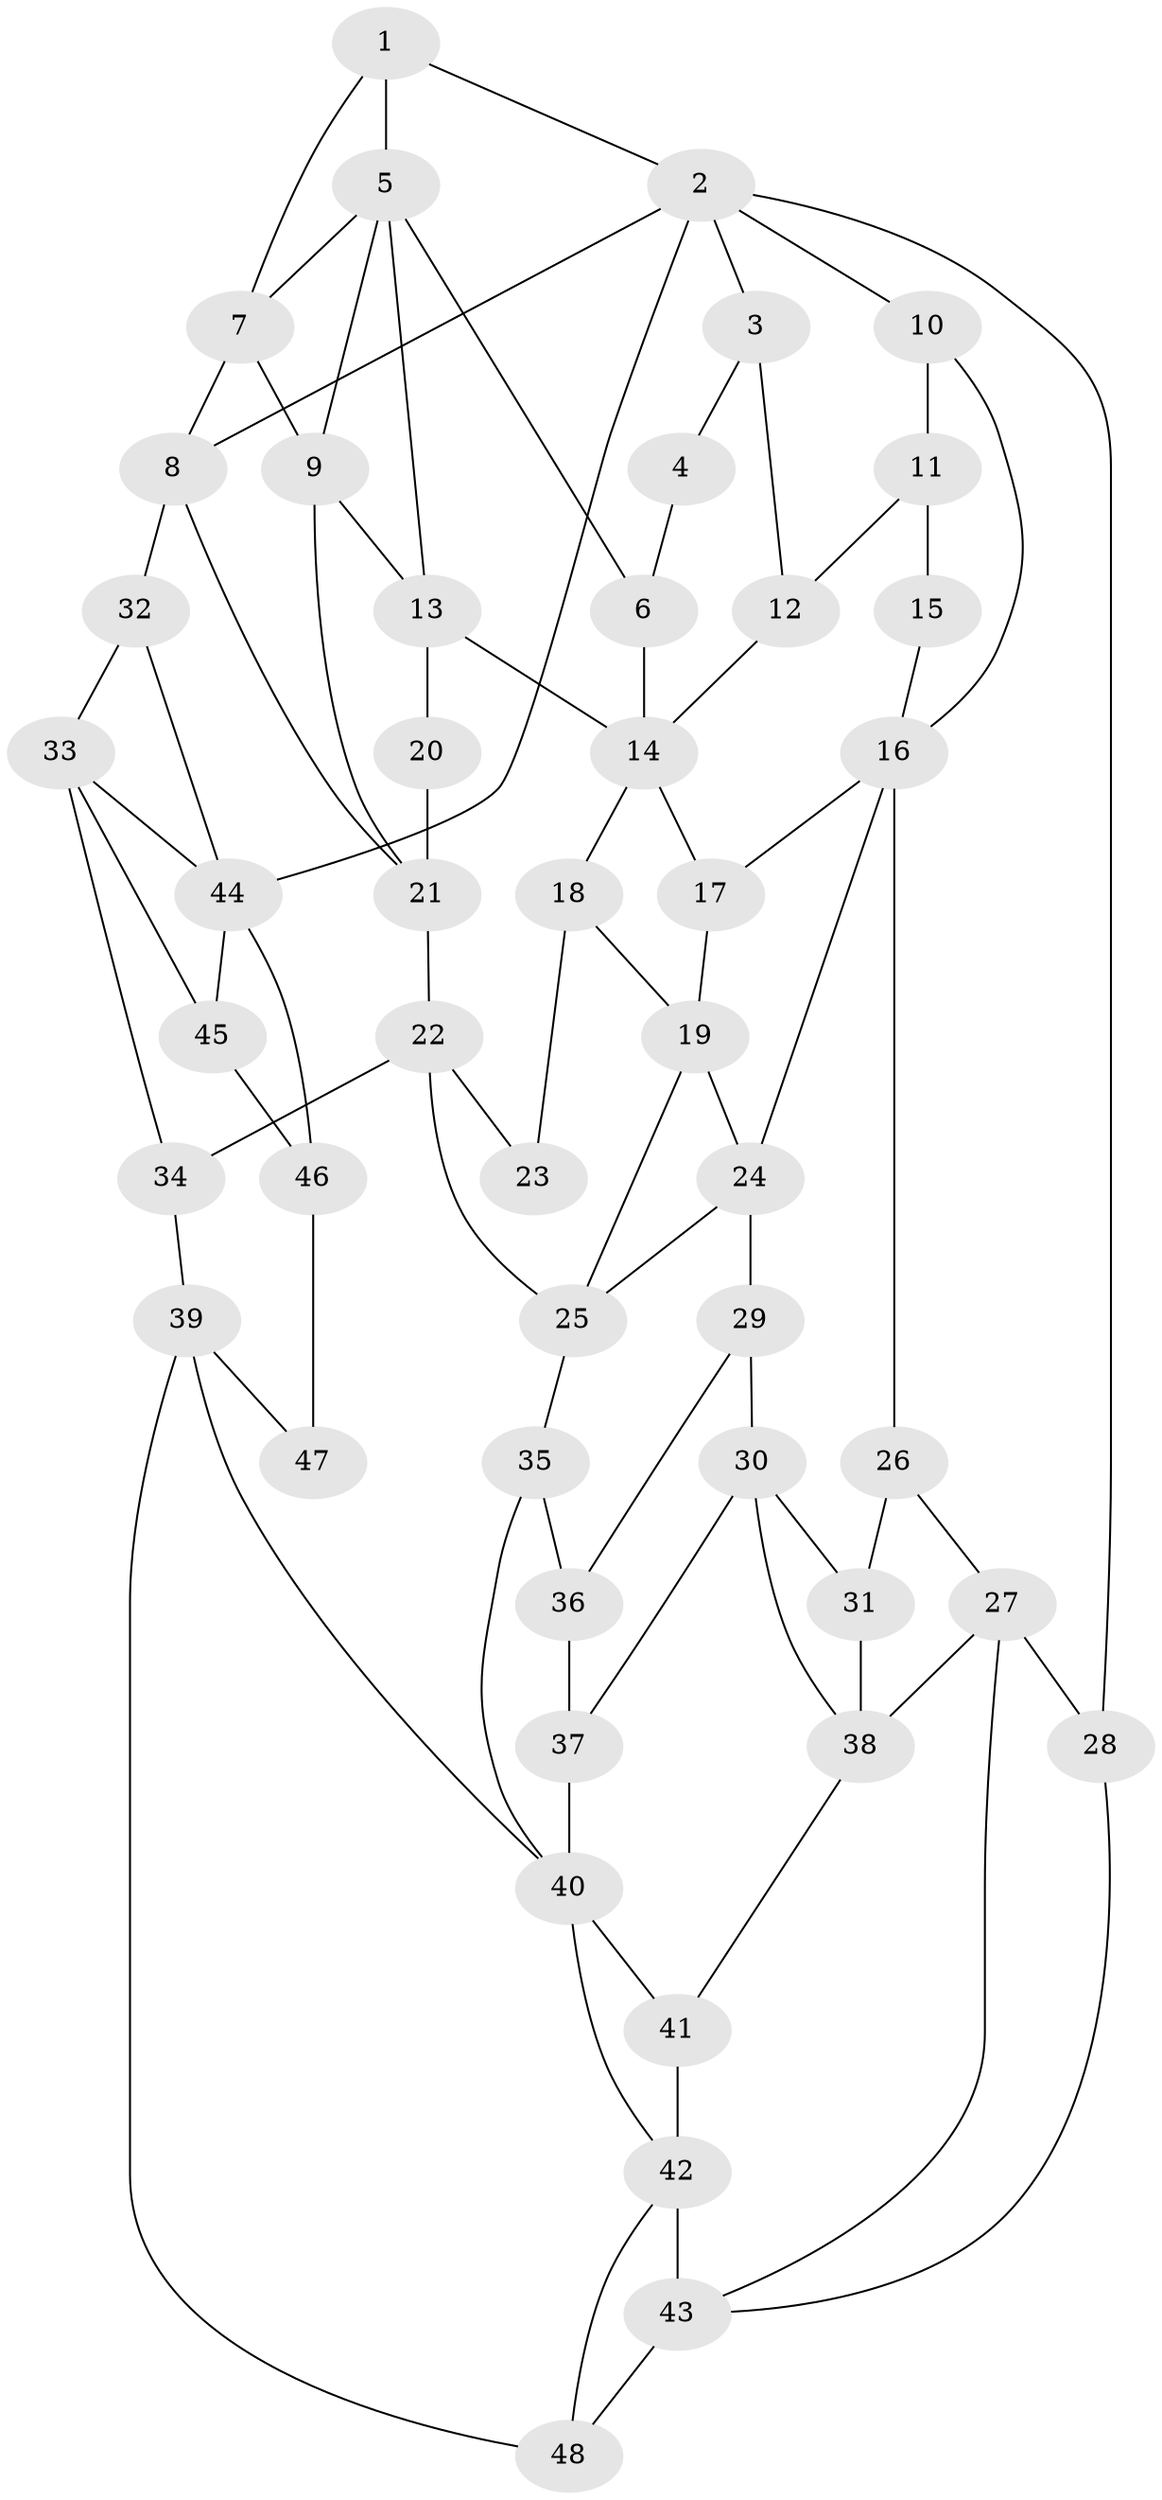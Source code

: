 // original degree distribution, {3: 0.025423728813559324, 5: 0.4830508474576271, 6: 0.2457627118644068, 4: 0.2457627118644068}
// Generated by graph-tools (version 1.1) at 2025/54/03/04/25 22:54:29]
// undirected, 48 vertices, 84 edges
graph export_dot {
  node [color=gray90,style=filled];
  1;
  2;
  3;
  4;
  5;
  6;
  7;
  8;
  9;
  10;
  11;
  12;
  13;
  14;
  15;
  16;
  17;
  18;
  19;
  20;
  21;
  22;
  23;
  24;
  25;
  26;
  27;
  28;
  29;
  30;
  31;
  32;
  33;
  34;
  35;
  36;
  37;
  38;
  39;
  40;
  41;
  42;
  43;
  44;
  45;
  46;
  47;
  48;
  1 -- 2 [weight=1.0];
  1 -- 5 [weight=1.0];
  1 -- 7 [weight=1.0];
  2 -- 3 [weight=1.0];
  2 -- 8 [weight=2.0];
  2 -- 10 [weight=1.0];
  2 -- 28 [weight=2.0];
  2 -- 44 [weight=1.0];
  3 -- 4 [weight=2.0];
  3 -- 12 [weight=1.0];
  4 -- 6 [weight=1.0];
  5 -- 6 [weight=1.0];
  5 -- 7 [weight=1.0];
  5 -- 9 [weight=1.0];
  5 -- 13 [weight=1.0];
  6 -- 14 [weight=1.0];
  7 -- 8 [weight=1.0];
  7 -- 9 [weight=1.0];
  8 -- 21 [weight=1.0];
  8 -- 32 [weight=2.0];
  9 -- 13 [weight=1.0];
  9 -- 21 [weight=1.0];
  10 -- 11 [weight=1.0];
  10 -- 16 [weight=1.0];
  11 -- 12 [weight=1.0];
  11 -- 15 [weight=2.0];
  12 -- 14 [weight=1.0];
  13 -- 14 [weight=2.0];
  13 -- 20 [weight=2.0];
  14 -- 17 [weight=1.0];
  14 -- 18 [weight=1.0];
  15 -- 16 [weight=1.0];
  16 -- 17 [weight=1.0];
  16 -- 24 [weight=1.0];
  16 -- 26 [weight=2.0];
  17 -- 19 [weight=2.0];
  18 -- 19 [weight=2.0];
  18 -- 23 [weight=1.0];
  19 -- 24 [weight=1.0];
  19 -- 25 [weight=1.0];
  20 -- 21 [weight=1.0];
  21 -- 22 [weight=2.0];
  22 -- 23 [weight=2.0];
  22 -- 25 [weight=1.0];
  22 -- 34 [weight=1.0];
  24 -- 25 [weight=1.0];
  24 -- 29 [weight=1.0];
  25 -- 35 [weight=1.0];
  26 -- 27 [weight=1.0];
  26 -- 31 [weight=2.0];
  27 -- 28 [weight=1.0];
  27 -- 38 [weight=1.0];
  27 -- 43 [weight=1.0];
  28 -- 43 [weight=1.0];
  29 -- 30 [weight=1.0];
  29 -- 36 [weight=1.0];
  30 -- 31 [weight=2.0];
  30 -- 37 [weight=1.0];
  30 -- 38 [weight=1.0];
  31 -- 38 [weight=2.0];
  32 -- 33 [weight=1.0];
  32 -- 44 [weight=1.0];
  33 -- 34 [weight=1.0];
  33 -- 44 [weight=1.0];
  33 -- 45 [weight=1.0];
  34 -- 39 [weight=2.0];
  35 -- 36 [weight=1.0];
  35 -- 40 [weight=1.0];
  36 -- 37 [weight=4.0];
  37 -- 40 [weight=1.0];
  38 -- 41 [weight=1.0];
  39 -- 40 [weight=1.0];
  39 -- 47 [weight=2.0];
  39 -- 48 [weight=1.0];
  40 -- 41 [weight=1.0];
  40 -- 42 [weight=1.0];
  41 -- 42 [weight=1.0];
  42 -- 43 [weight=3.0];
  42 -- 48 [weight=1.0];
  43 -- 48 [weight=1.0];
  44 -- 45 [weight=2.0];
  44 -- 46 [weight=1.0];
  45 -- 46 [weight=3.0];
  46 -- 47 [weight=2.0];
}
